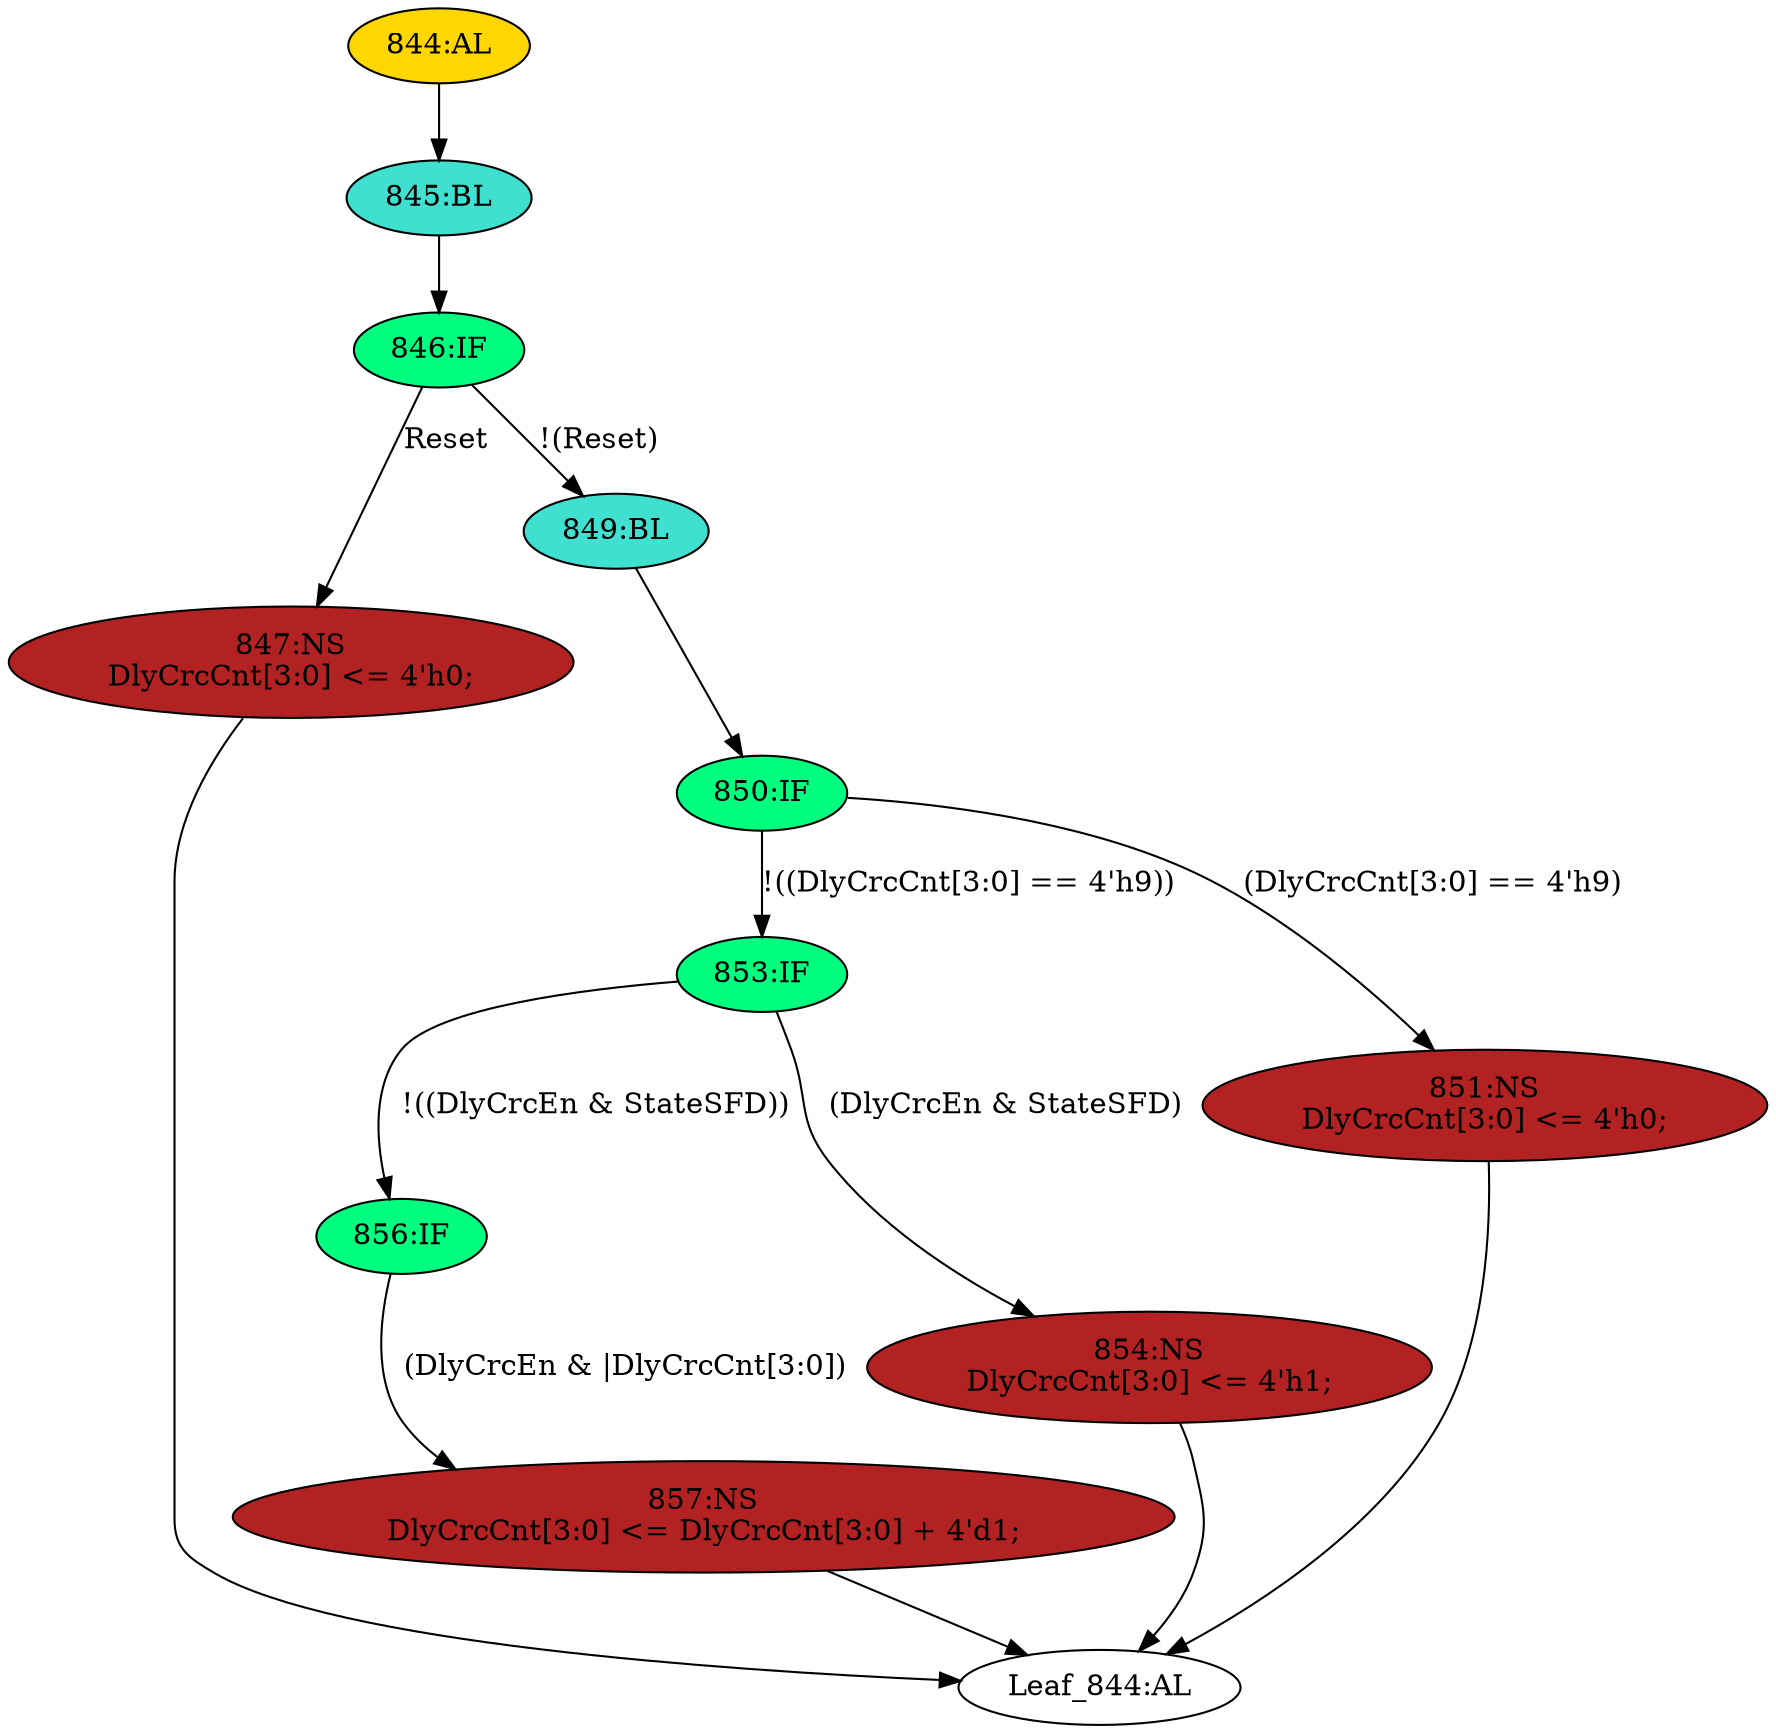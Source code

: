 strict digraph "" {
	node [label="\N"];
	"853:IF"	 [ast="<pyverilog.vparser.ast.IfStatement object at 0x7fb43032c810>",
		fillcolor=springgreen,
		label="853:IF",
		statements="[]",
		style=filled,
		typ=IfStatement];
	"856:IF"	 [ast="<pyverilog.vparser.ast.IfStatement object at 0x7fb43032c890>",
		fillcolor=springgreen,
		label="856:IF",
		statements="[]",
		style=filled,
		typ=IfStatement];
	"853:IF" -> "856:IF"	 [cond="['DlyCrcEn', 'StateSFD']",
		label="!((DlyCrcEn & StateSFD))",
		lineno=853];
	"854:NS"	 [ast="<pyverilog.vparser.ast.NonblockingSubstitution object at 0x7fb43032ced0>",
		fillcolor=firebrick,
		label="854:NS
DlyCrcCnt[3:0] <= 4'h1;",
		statements="[<pyverilog.vparser.ast.NonblockingSubstitution object at 0x7fb43032ced0>]",
		style=filled,
		typ=NonblockingSubstitution];
	"853:IF" -> "854:NS"	 [cond="['DlyCrcEn', 'StateSFD']",
		label="(DlyCrcEn & StateSFD)",
		lineno=853];
	"857:NS"	 [ast="<pyverilog.vparser.ast.NonblockingSubstitution object at 0x7fb43032c910>",
		fillcolor=firebrick,
		label="857:NS
DlyCrcCnt[3:0] <= DlyCrcCnt[3:0] + 4'd1;",
		statements="[<pyverilog.vparser.ast.NonblockingSubstitution object at 0x7fb43032c910>]",
		style=filled,
		typ=NonblockingSubstitution];
	"856:IF" -> "857:NS"	 [cond="['DlyCrcEn', 'DlyCrcCnt']",
		label="(DlyCrcEn & |DlyCrcCnt[3:0])",
		lineno=856];
	"844:AL"	 [ast="<pyverilog.vparser.ast.Always object at 0x7fb4302da190>",
		clk_sens=True,
		fillcolor=gold,
		label="844:AL",
		sens="['MRxClk', 'Reset']",
		statements="[]",
		style=filled,
		typ=Always,
		use_var="['Reset', 'DlyCrcEn', 'StateSFD', 'DlyCrcCnt']"];
	"845:BL"	 [ast="<pyverilog.vparser.ast.Block object at 0x7fb4302da310>",
		fillcolor=turquoise,
		label="845:BL",
		statements="[]",
		style=filled,
		typ=Block];
	"844:AL" -> "845:BL"	 [cond="[]",
		lineno=None];
	"846:IF"	 [ast="<pyverilog.vparser.ast.IfStatement object at 0x7fb4302da350>",
		fillcolor=springgreen,
		label="846:IF",
		statements="[]",
		style=filled,
		typ=IfStatement];
	"847:NS"	 [ast="<pyverilog.vparser.ast.NonblockingSubstitution object at 0x7fb4302da790>",
		fillcolor=firebrick,
		label="847:NS
DlyCrcCnt[3:0] <= 4'h0;",
		statements="[<pyverilog.vparser.ast.NonblockingSubstitution object at 0x7fb4302da790>]",
		style=filled,
		typ=NonblockingSubstitution];
	"846:IF" -> "847:NS"	 [cond="['Reset']",
		label=Reset,
		lineno=846];
	"849:BL"	 [ast="<pyverilog.vparser.ast.Block object at 0x7fb4302da390>",
		fillcolor=turquoise,
		label="849:BL",
		statements="[]",
		style=filled,
		typ=Block];
	"846:IF" -> "849:BL"	 [cond="['Reset']",
		label="!(Reset)",
		lineno=846];
	"850:IF"	 [ast="<pyverilog.vparser.ast.IfStatement object at 0x7fb4302da3d0>",
		fillcolor=springgreen,
		label="850:IF",
		statements="[]",
		style=filled,
		typ=IfStatement];
	"850:IF" -> "853:IF"	 [cond="['DlyCrcCnt']",
		label="!((DlyCrcCnt[3:0] == 4'h9))",
		lineno=850];
	"851:NS"	 [ast="<pyverilog.vparser.ast.NonblockingSubstitution object at 0x7fb4302da410>",
		fillcolor=firebrick,
		label="851:NS
DlyCrcCnt[3:0] <= 4'h0;",
		statements="[<pyverilog.vparser.ast.NonblockingSubstitution object at 0x7fb4302da410>]",
		style=filled,
		typ=NonblockingSubstitution];
	"850:IF" -> "851:NS"	 [cond="['DlyCrcCnt']",
		label="(DlyCrcCnt[3:0] == 4'h9)",
		lineno=850];
	"Leaf_844:AL"	 [def_var="['DlyCrcCnt']",
		label="Leaf_844:AL"];
	"847:NS" -> "Leaf_844:AL"	 [cond="[]",
		lineno=None];
	"845:BL" -> "846:IF"	 [cond="[]",
		lineno=None];
	"854:NS" -> "Leaf_844:AL"	 [cond="[]",
		lineno=None];
	"849:BL" -> "850:IF"	 [cond="[]",
		lineno=None];
	"851:NS" -> "Leaf_844:AL"	 [cond="[]",
		lineno=None];
	"857:NS" -> "Leaf_844:AL"	 [cond="[]",
		lineno=None];
}
